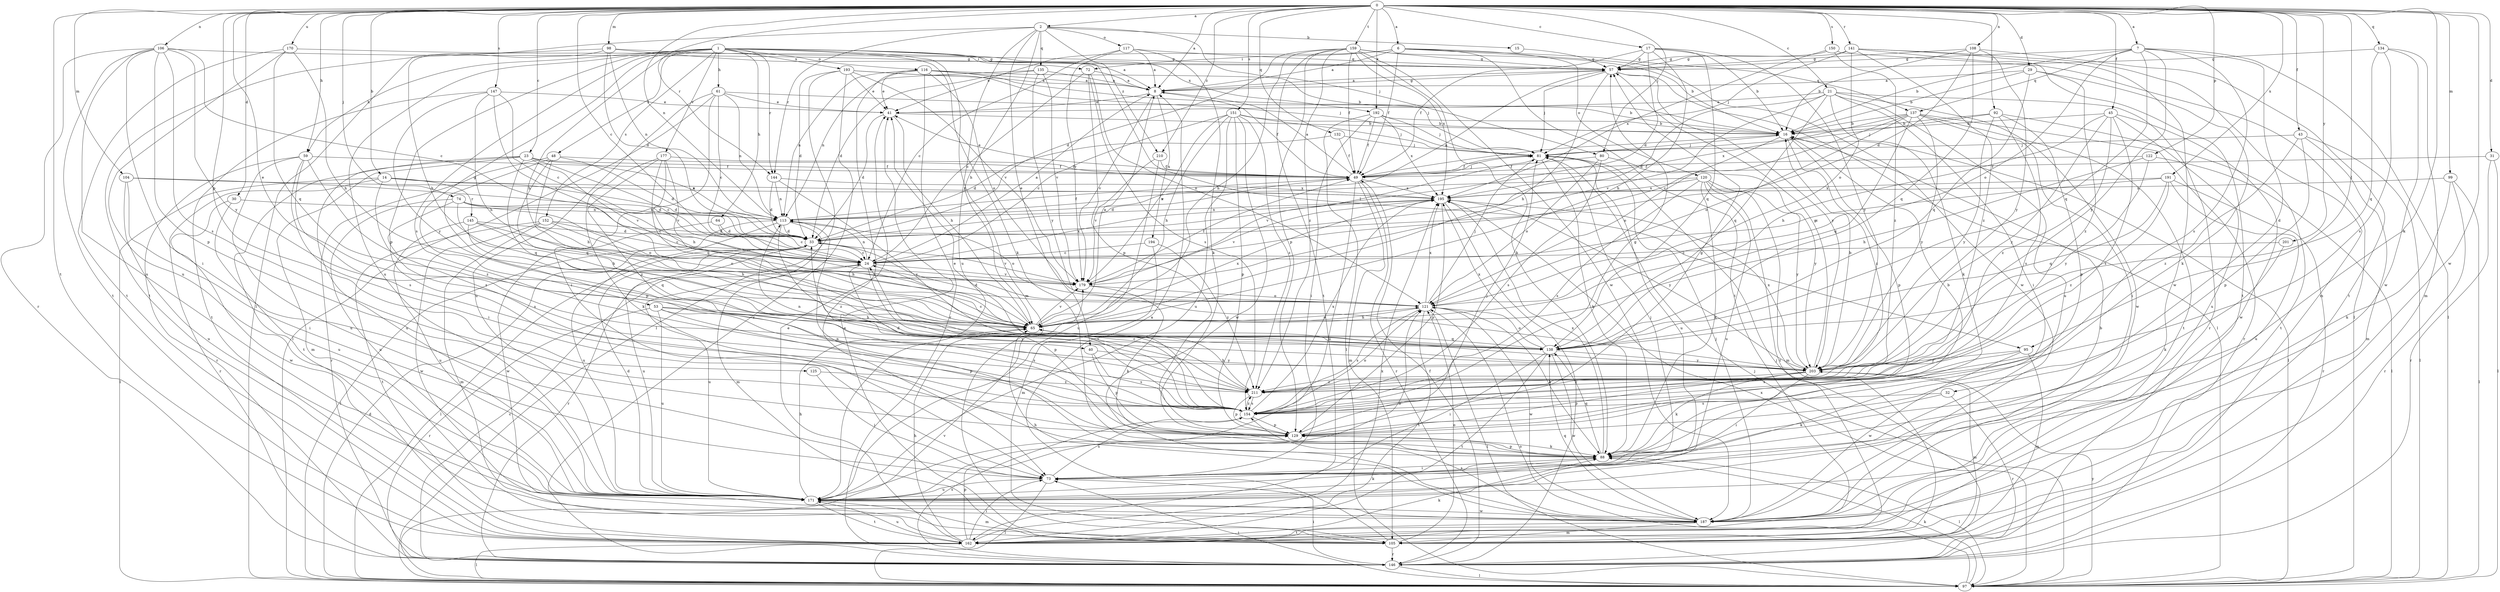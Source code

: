 strict digraph  {
0;
1;
2;
6;
7;
8;
14;
15;
16;
17;
21;
23;
24;
29;
30;
31;
32;
33;
40;
41;
43;
45;
48;
49;
53;
57;
59;
61;
64;
65;
72;
73;
74;
80;
81;
88;
92;
95;
97;
98;
99;
104;
105;
106;
108;
113;
116;
117;
120;
121;
122;
125;
129;
132;
134;
135;
137;
138;
141;
144;
145;
146;
147;
150;
151;
152;
154;
159;
162;
170;
171;
177;
179;
187;
191;
192;
193;
194;
195;
201;
203;
210;
211;
0 -> 2  [label=a];
0 -> 6  [label=a];
0 -> 7  [label=a];
0 -> 8  [label=a];
0 -> 14  [label=b];
0 -> 17  [label=c];
0 -> 21  [label=c];
0 -> 23  [label=c];
0 -> 24  [label=c];
0 -> 29  [label=d];
0 -> 30  [label=d];
0 -> 31  [label=d];
0 -> 40  [label=e];
0 -> 43  [label=f];
0 -> 45  [label=f];
0 -> 59  [label=h];
0 -> 74  [label=j];
0 -> 80  [label=j];
0 -> 88  [label=k];
0 -> 92  [label=l];
0 -> 95  [label=l];
0 -> 98  [label=m];
0 -> 99  [label=m];
0 -> 104  [label=m];
0 -> 106  [label=n];
0 -> 108  [label=n];
0 -> 113  [label=n];
0 -> 122  [label=p];
0 -> 125  [label=p];
0 -> 132  [label=q];
0 -> 134  [label=q];
0 -> 141  [label=r];
0 -> 144  [label=r];
0 -> 147  [label=s];
0 -> 150  [label=s];
0 -> 151  [label=s];
0 -> 159  [label=t];
0 -> 162  [label=t];
0 -> 170  [label=u];
0 -> 187  [label=w];
0 -> 191  [label=x];
0 -> 192  [label=x];
0 -> 201  [label=y];
0 -> 210  [label=z];
1 -> 48  [label=f];
1 -> 53  [label=g];
1 -> 59  [label=h];
1 -> 61  [label=h];
1 -> 64  [label=h];
1 -> 65  [label=h];
1 -> 72  [label=i];
1 -> 88  [label=k];
1 -> 95  [label=l];
1 -> 105  [label=m];
1 -> 116  [label=o];
1 -> 129  [label=p];
1 -> 144  [label=r];
1 -> 152  [label=s];
1 -> 154  [label=s];
1 -> 171  [label=u];
1 -> 177  [label=v];
1 -> 192  [label=x];
1 -> 193  [label=x];
2 -> 15  [label=b];
2 -> 40  [label=e];
2 -> 65  [label=h];
2 -> 80  [label=j];
2 -> 97  [label=l];
2 -> 117  [label=o];
2 -> 135  [label=q];
2 -> 144  [label=r];
2 -> 171  [label=u];
2 -> 210  [label=z];
6 -> 8  [label=a];
6 -> 41  [label=e];
6 -> 49  [label=f];
6 -> 72  [label=i];
6 -> 120  [label=o];
6 -> 137  [label=q];
6 -> 162  [label=t];
6 -> 187  [label=w];
7 -> 16  [label=b];
7 -> 32  [label=d];
7 -> 57  [label=g];
7 -> 97  [label=l];
7 -> 121  [label=o];
7 -> 137  [label=q];
7 -> 138  [label=q];
7 -> 154  [label=s];
7 -> 203  [label=y];
8 -> 41  [label=e];
8 -> 49  [label=f];
8 -> 57  [label=g];
8 -> 179  [label=v];
8 -> 194  [label=x];
14 -> 33  [label=d];
14 -> 97  [label=l];
14 -> 145  [label=r];
14 -> 146  [label=r];
14 -> 195  [label=x];
14 -> 211  [label=z];
15 -> 57  [label=g];
16 -> 81  [label=j];
16 -> 97  [label=l];
16 -> 121  [label=o];
16 -> 129  [label=p];
16 -> 211  [label=z];
17 -> 16  [label=b];
17 -> 33  [label=d];
17 -> 49  [label=f];
17 -> 57  [label=g];
17 -> 65  [label=h];
17 -> 138  [label=q];
17 -> 203  [label=y];
21 -> 33  [label=d];
21 -> 41  [label=e];
21 -> 73  [label=i];
21 -> 88  [label=k];
21 -> 138  [label=q];
21 -> 146  [label=r];
21 -> 171  [label=u];
21 -> 179  [label=v];
21 -> 187  [label=w];
23 -> 24  [label=c];
23 -> 49  [label=f];
23 -> 105  [label=m];
23 -> 113  [label=n];
23 -> 138  [label=q];
23 -> 162  [label=t];
23 -> 171  [label=u];
23 -> 179  [label=v];
24 -> 8  [label=a];
24 -> 113  [label=n];
24 -> 129  [label=p];
24 -> 154  [label=s];
24 -> 171  [label=u];
24 -> 179  [label=v];
24 -> 195  [label=x];
29 -> 8  [label=a];
29 -> 16  [label=b];
29 -> 88  [label=k];
29 -> 138  [label=q];
29 -> 211  [label=z];
30 -> 113  [label=n];
30 -> 171  [label=u];
30 -> 187  [label=w];
31 -> 49  [label=f];
31 -> 97  [label=l];
31 -> 146  [label=r];
32 -> 88  [label=k];
32 -> 146  [label=r];
32 -> 154  [label=s];
33 -> 24  [label=c];
33 -> 97  [label=l];
33 -> 146  [label=r];
33 -> 171  [label=u];
33 -> 179  [label=v];
40 -> 129  [label=p];
40 -> 154  [label=s];
40 -> 203  [label=y];
41 -> 16  [label=b];
41 -> 33  [label=d];
41 -> 65  [label=h];
43 -> 81  [label=j];
43 -> 97  [label=l];
43 -> 105  [label=m];
43 -> 129  [label=p];
43 -> 211  [label=z];
45 -> 16  [label=b];
45 -> 65  [label=h];
45 -> 154  [label=s];
45 -> 171  [label=u];
45 -> 187  [label=w];
45 -> 203  [label=y];
45 -> 211  [label=z];
48 -> 33  [label=d];
48 -> 49  [label=f];
48 -> 65  [label=h];
48 -> 129  [label=p];
48 -> 138  [label=q];
48 -> 146  [label=r];
49 -> 8  [label=a];
49 -> 16  [label=b];
49 -> 33  [label=d];
49 -> 41  [label=e];
49 -> 81  [label=j];
49 -> 105  [label=m];
49 -> 146  [label=r];
49 -> 171  [label=u];
49 -> 195  [label=x];
53 -> 65  [label=h];
53 -> 129  [label=p];
53 -> 146  [label=r];
53 -> 154  [label=s];
53 -> 171  [label=u];
53 -> 203  [label=y];
57 -> 8  [label=a];
57 -> 65  [label=h];
57 -> 81  [label=j];
57 -> 97  [label=l];
57 -> 113  [label=n];
57 -> 203  [label=y];
59 -> 49  [label=f];
59 -> 73  [label=i];
59 -> 146  [label=r];
59 -> 154  [label=s];
59 -> 171  [label=u];
59 -> 211  [label=z];
61 -> 16  [label=b];
61 -> 24  [label=c];
61 -> 41  [label=e];
61 -> 73  [label=i];
61 -> 97  [label=l];
61 -> 113  [label=n];
61 -> 171  [label=u];
64 -> 24  [label=c];
64 -> 33  [label=d];
64 -> 187  [label=w];
65 -> 8  [label=a];
65 -> 33  [label=d];
65 -> 121  [label=o];
65 -> 138  [label=q];
65 -> 179  [label=v];
65 -> 195  [label=x];
72 -> 8  [label=a];
72 -> 24  [label=c];
72 -> 121  [label=o];
72 -> 129  [label=p];
72 -> 154  [label=s];
73 -> 81  [label=j];
73 -> 97  [label=l];
73 -> 154  [label=s];
73 -> 171  [label=u];
74 -> 24  [label=c];
74 -> 65  [label=h];
74 -> 113  [label=n];
74 -> 121  [label=o];
74 -> 154  [label=s];
74 -> 171  [label=u];
80 -> 49  [label=f];
80 -> 121  [label=o];
80 -> 154  [label=s];
80 -> 203  [label=y];
81 -> 49  [label=f];
81 -> 88  [label=k];
81 -> 171  [label=u];
81 -> 179  [label=v];
88 -> 73  [label=i];
88 -> 97  [label=l];
88 -> 113  [label=n];
88 -> 129  [label=p];
88 -> 138  [label=q];
88 -> 195  [label=x];
92 -> 16  [label=b];
92 -> 81  [label=j];
92 -> 129  [label=p];
92 -> 154  [label=s];
92 -> 162  [label=t];
92 -> 203  [label=y];
95 -> 105  [label=m];
95 -> 154  [label=s];
95 -> 187  [label=w];
95 -> 203  [label=y];
97 -> 33  [label=d];
97 -> 73  [label=i];
97 -> 81  [label=j];
97 -> 88  [label=k];
97 -> 121  [label=o];
97 -> 179  [label=v];
97 -> 195  [label=x];
97 -> 203  [label=y];
98 -> 8  [label=a];
98 -> 33  [label=d];
98 -> 57  [label=g];
98 -> 65  [label=h];
98 -> 113  [label=n];
98 -> 162  [label=t];
99 -> 88  [label=k];
99 -> 97  [label=l];
99 -> 146  [label=r];
99 -> 195  [label=x];
104 -> 33  [label=d];
104 -> 73  [label=i];
104 -> 171  [label=u];
104 -> 195  [label=x];
105 -> 8  [label=a];
105 -> 41  [label=e];
105 -> 121  [label=o];
105 -> 146  [label=r];
106 -> 24  [label=c];
106 -> 57  [label=g];
106 -> 73  [label=i];
106 -> 129  [label=p];
106 -> 146  [label=r];
106 -> 154  [label=s];
106 -> 162  [label=t];
106 -> 171  [label=u];
106 -> 203  [label=y];
108 -> 16  [label=b];
108 -> 33  [label=d];
108 -> 57  [label=g];
108 -> 138  [label=q];
108 -> 162  [label=t];
108 -> 203  [label=y];
113 -> 33  [label=d];
113 -> 49  [label=f];
113 -> 97  [label=l];
113 -> 105  [label=m];
113 -> 121  [label=o];
113 -> 171  [label=u];
113 -> 211  [label=z];
116 -> 8  [label=a];
116 -> 16  [label=b];
116 -> 41  [label=e];
116 -> 73  [label=i];
116 -> 81  [label=j];
116 -> 113  [label=n];
116 -> 121  [label=o];
116 -> 146  [label=r];
117 -> 8  [label=a];
117 -> 24  [label=c];
117 -> 57  [label=g];
117 -> 88  [label=k];
117 -> 179  [label=v];
120 -> 88  [label=k];
120 -> 105  [label=m];
120 -> 113  [label=n];
120 -> 154  [label=s];
120 -> 162  [label=t];
120 -> 171  [label=u];
120 -> 195  [label=x];
120 -> 203  [label=y];
121 -> 65  [label=h];
121 -> 81  [label=j];
121 -> 88  [label=k];
121 -> 97  [label=l];
121 -> 154  [label=s];
121 -> 162  [label=t];
121 -> 187  [label=w];
121 -> 195  [label=x];
122 -> 49  [label=f];
122 -> 65  [label=h];
122 -> 97  [label=l];
122 -> 203  [label=y];
125 -> 73  [label=i];
125 -> 211  [label=z];
129 -> 16  [label=b];
129 -> 57  [label=g];
129 -> 81  [label=j];
129 -> 88  [label=k];
132 -> 33  [label=d];
132 -> 49  [label=f];
132 -> 81  [label=j];
134 -> 57  [label=g];
134 -> 105  [label=m];
134 -> 138  [label=q];
134 -> 154  [label=s];
134 -> 187  [label=w];
135 -> 8  [label=a];
135 -> 33  [label=d];
135 -> 113  [label=n];
135 -> 179  [label=v];
135 -> 203  [label=y];
137 -> 16  [label=b];
137 -> 24  [label=c];
137 -> 73  [label=i];
137 -> 121  [label=o];
137 -> 138  [label=q];
137 -> 146  [label=r];
137 -> 162  [label=t];
137 -> 195  [label=x];
137 -> 203  [label=y];
138 -> 24  [label=c];
138 -> 73  [label=i];
138 -> 121  [label=o];
138 -> 162  [label=t];
138 -> 187  [label=w];
138 -> 195  [label=x];
138 -> 203  [label=y];
141 -> 57  [label=g];
141 -> 81  [label=j];
141 -> 105  [label=m];
141 -> 121  [label=o];
141 -> 162  [label=t];
141 -> 187  [label=w];
141 -> 211  [label=z];
144 -> 33  [label=d];
144 -> 113  [label=n];
144 -> 195  [label=x];
144 -> 203  [label=y];
145 -> 33  [label=d];
145 -> 65  [label=h];
145 -> 121  [label=o];
145 -> 138  [label=q];
145 -> 171  [label=u];
146 -> 24  [label=c];
146 -> 49  [label=f];
146 -> 73  [label=i];
146 -> 81  [label=j];
146 -> 97  [label=l];
146 -> 154  [label=s];
147 -> 24  [label=c];
147 -> 41  [label=e];
147 -> 65  [label=h];
147 -> 162  [label=t];
147 -> 179  [label=v];
147 -> 203  [label=y];
150 -> 57  [label=g];
150 -> 97  [label=l];
150 -> 195  [label=x];
150 -> 211  [label=z];
151 -> 16  [label=b];
151 -> 24  [label=c];
151 -> 65  [label=h];
151 -> 81  [label=j];
151 -> 129  [label=p];
151 -> 171  [label=u];
151 -> 179  [label=v];
151 -> 187  [label=w];
151 -> 211  [label=z];
152 -> 24  [label=c];
152 -> 33  [label=d];
152 -> 65  [label=h];
152 -> 105  [label=m];
152 -> 162  [label=t];
152 -> 187  [label=w];
154 -> 24  [label=c];
154 -> 33  [label=d];
154 -> 41  [label=e];
154 -> 57  [label=g];
154 -> 121  [label=o];
154 -> 129  [label=p];
154 -> 195  [label=x];
154 -> 211  [label=z];
159 -> 16  [label=b];
159 -> 33  [label=d];
159 -> 49  [label=f];
159 -> 57  [label=g];
159 -> 65  [label=h];
159 -> 88  [label=k];
159 -> 129  [label=p];
159 -> 162  [label=t];
159 -> 187  [label=w];
159 -> 195  [label=x];
159 -> 211  [label=z];
162 -> 41  [label=e];
162 -> 65  [label=h];
162 -> 73  [label=i];
162 -> 88  [label=k];
162 -> 97  [label=l];
162 -> 129  [label=p];
162 -> 171  [label=u];
162 -> 195  [label=x];
170 -> 57  [label=g];
170 -> 65  [label=h];
170 -> 138  [label=q];
170 -> 162  [label=t];
170 -> 171  [label=u];
171 -> 33  [label=d];
171 -> 65  [label=h];
171 -> 88  [label=k];
171 -> 105  [label=m];
171 -> 121  [label=o];
171 -> 162  [label=t];
171 -> 187  [label=w];
177 -> 49  [label=f];
177 -> 65  [label=h];
177 -> 88  [label=k];
177 -> 138  [label=q];
177 -> 179  [label=v];
177 -> 211  [label=z];
179 -> 49  [label=f];
179 -> 88  [label=k];
179 -> 121  [label=o];
187 -> 16  [label=b];
187 -> 65  [label=h];
187 -> 81  [label=j];
187 -> 105  [label=m];
187 -> 138  [label=q];
187 -> 154  [label=s];
187 -> 162  [label=t];
191 -> 24  [label=c];
191 -> 138  [label=q];
191 -> 146  [label=r];
191 -> 171  [label=u];
191 -> 195  [label=x];
191 -> 211  [label=z];
192 -> 16  [label=b];
192 -> 49  [label=f];
192 -> 73  [label=i];
192 -> 81  [label=j];
192 -> 97  [label=l];
192 -> 195  [label=x];
193 -> 8  [label=a];
193 -> 33  [label=d];
193 -> 41  [label=e];
193 -> 81  [label=j];
193 -> 97  [label=l];
193 -> 146  [label=r];
193 -> 179  [label=v];
194 -> 24  [label=c];
194 -> 105  [label=m];
194 -> 211  [label=z];
195 -> 113  [label=n];
195 -> 129  [label=p];
195 -> 146  [label=r];
195 -> 179  [label=v];
195 -> 203  [label=y];
201 -> 24  [label=c];
201 -> 88  [label=k];
203 -> 16  [label=b];
203 -> 57  [label=g];
203 -> 73  [label=i];
203 -> 88  [label=k];
203 -> 105  [label=m];
203 -> 129  [label=p];
203 -> 195  [label=x];
203 -> 211  [label=z];
210 -> 49  [label=f];
210 -> 171  [label=u];
210 -> 179  [label=v];
211 -> 65  [label=h];
211 -> 113  [label=n];
211 -> 129  [label=p];
211 -> 154  [label=s];
}
